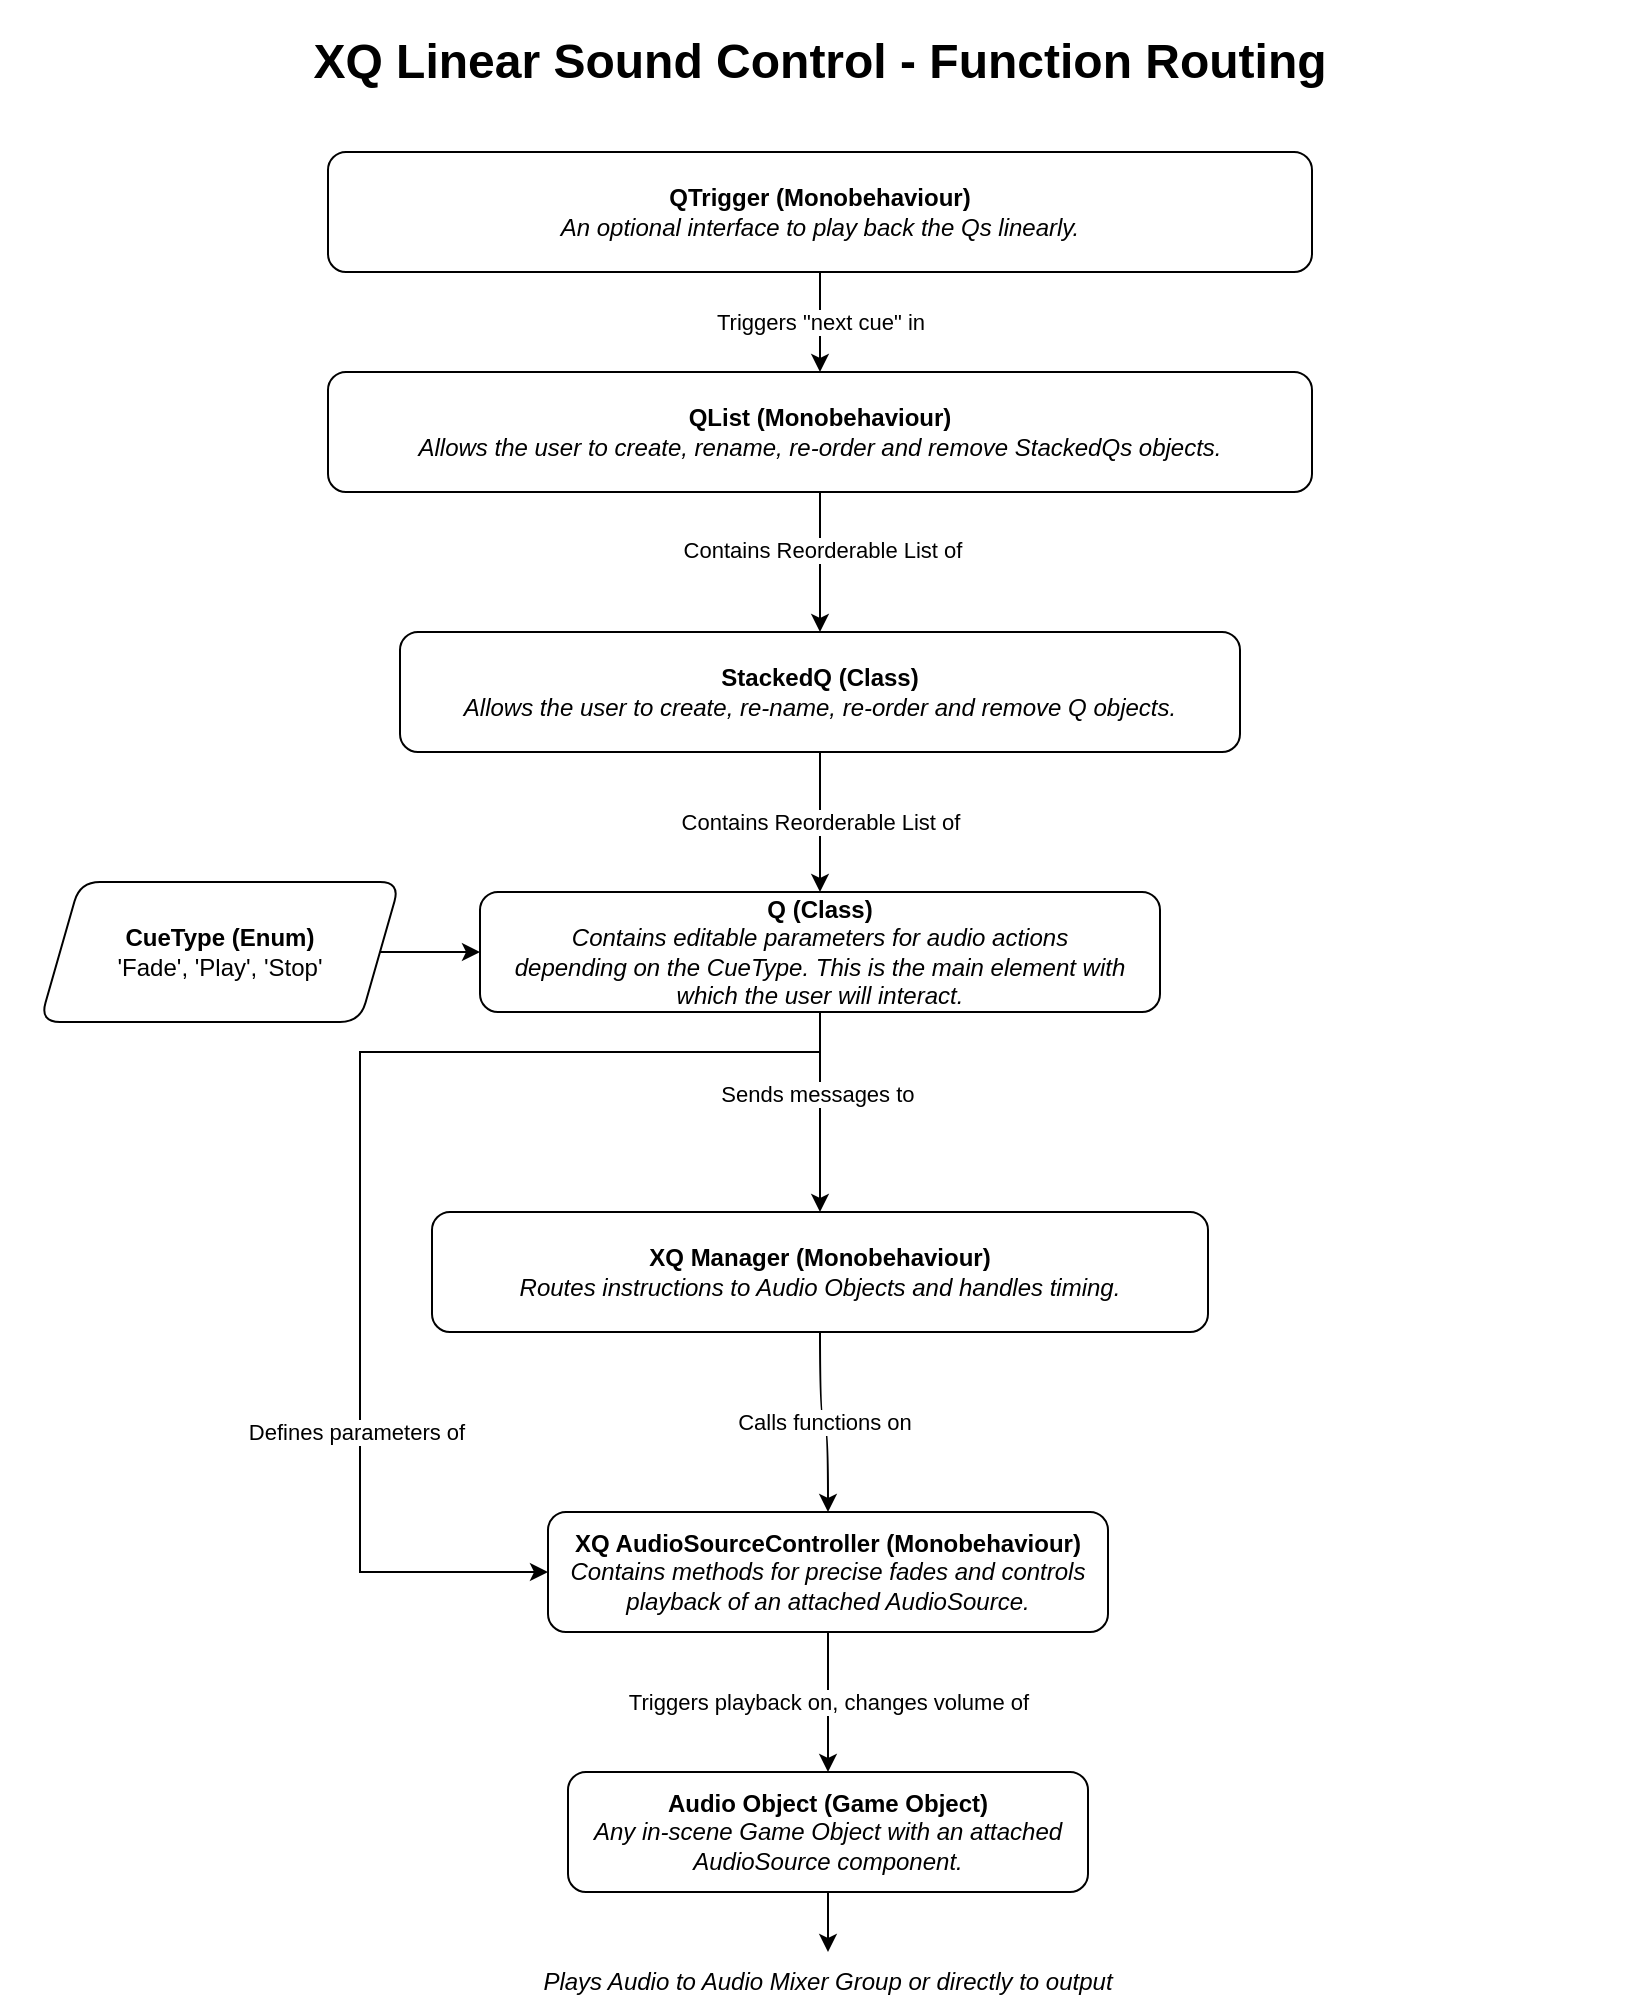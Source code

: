 <mxfile version="15.4.0" type="device"><diagram id="MP7kBfNuqDRJngiuHE9i" name="Page-1"><mxGraphModel dx="749" dy="556" grid="1" gridSize="10" guides="1" tooltips="1" connect="1" arrows="1" fold="1" page="1" pageScale="1" pageWidth="827" pageHeight="1169" math="0" shadow="0"><root><mxCell id="0"/><mxCell id="1" parent="0"/><mxCell id="opBX67wXUzG1_17Lbi7_-19" value="&amp;nbsp;Calls functions on&amp;nbsp;" style="edgeStyle=orthogonalEdgeStyle;orthogonalLoop=1;jettySize=auto;html=1;curved=1;" edge="1" parent="1" source="opBX67wXUzG1_17Lbi7_-2" target="opBX67wXUzG1_17Lbi7_-18"><mxGeometry relative="1" as="geometry"/></mxCell><mxCell id="opBX67wXUzG1_17Lbi7_-2" value="&lt;b&gt;XQ Manager&lt;/b&gt;&lt;b&gt;&amp;nbsp;(Monobehaviour)&lt;/b&gt;&lt;b&gt;&lt;br&gt;&lt;/b&gt;&lt;i&gt;Routes instructions to Audio Objects and handles timing.&lt;/i&gt;" style="whiteSpace=wrap;html=1;rounded=1;" vertex="1" parent="1"><mxGeometry x="216" y="610" width="388" height="60" as="geometry"/></mxCell><mxCell id="opBX67wXUzG1_17Lbi7_-6" style="edgeStyle=orthogonalEdgeStyle;orthogonalLoop=1;jettySize=auto;html=1;curved=1;" edge="1" parent="1" source="opBX67wXUzG1_17Lbi7_-3" target="opBX67wXUzG1_17Lbi7_-4"><mxGeometry relative="1" as="geometry"/></mxCell><mxCell id="opBX67wXUzG1_17Lbi7_-13" value="Contains Reorderable&amp;nbsp;List of" style="edgeLabel;html=1;align=center;verticalAlign=middle;resizable=0;points=[];rounded=1;" vertex="1" connectable="0" parent="opBX67wXUzG1_17Lbi7_-6"><mxGeometry x="-0.189" y="1" relative="1" as="geometry"><mxPoint as="offset"/></mxGeometry></mxCell><mxCell id="opBX67wXUzG1_17Lbi7_-3" value="&lt;b&gt;QList&lt;/b&gt;&lt;b&gt;&amp;nbsp;(Monobehaviour)&lt;/b&gt;&lt;br&gt;&lt;i&gt;Allows the user to create, rename, re-order and remove StackedQs objects.&lt;/i&gt;" style="whiteSpace=wrap;html=1;rounded=1;" vertex="1" parent="1"><mxGeometry x="164" y="190" width="492" height="60" as="geometry"/></mxCell><mxCell id="opBX67wXUzG1_17Lbi7_-7" value="Contains Reorderable List of" style="edgeStyle=orthogonalEdgeStyle;orthogonalLoop=1;jettySize=auto;html=1;curved=1;" edge="1" parent="1" source="opBX67wXUzG1_17Lbi7_-4" target="opBX67wXUzG1_17Lbi7_-5"><mxGeometry relative="1" as="geometry"/></mxCell><mxCell id="opBX67wXUzG1_17Lbi7_-4" value="&lt;b&gt;StackedQ (Class)&lt;/b&gt;&lt;br&gt;&lt;i&gt;Allows the user to create, re-name, re-order and remove Q objects.&lt;/i&gt;" style="whiteSpace=wrap;html=1;rounded=1;" vertex="1" parent="1"><mxGeometry x="200" y="320" width="420" height="60" as="geometry"/></mxCell><mxCell id="opBX67wXUzG1_17Lbi7_-8" style="edgeStyle=orthogonalEdgeStyle;orthogonalLoop=1;jettySize=auto;html=1;curved=1;" edge="1" parent="1" source="opBX67wXUzG1_17Lbi7_-5" target="opBX67wXUzG1_17Lbi7_-2"><mxGeometry relative="1" as="geometry"/></mxCell><mxCell id="opBX67wXUzG1_17Lbi7_-14" value="Sends messages to&amp;nbsp;" style="edgeLabel;html=1;align=center;verticalAlign=middle;resizable=0;points=[];rounded=1;" vertex="1" connectable="0" parent="opBX67wXUzG1_17Lbi7_-8"><mxGeometry x="-0.181" relative="1" as="geometry"><mxPoint as="offset"/></mxGeometry></mxCell><mxCell id="opBX67wXUzG1_17Lbi7_-39" style="edgeStyle=orthogonalEdgeStyle;rounded=0;orthogonalLoop=1;jettySize=auto;html=1;entryX=0;entryY=0.5;entryDx=0;entryDy=0;strokeColor=default;" edge="1" parent="1" target="opBX67wXUzG1_17Lbi7_-18"><mxGeometry relative="1" as="geometry"><mxPoint x="410" y="530" as="sourcePoint"/><Array as="points"><mxPoint x="180" y="530"/><mxPoint x="180" y="790"/></Array></mxGeometry></mxCell><mxCell id="opBX67wXUzG1_17Lbi7_-40" value="Defines parameters of" style="edgeLabel;html=1;align=center;verticalAlign=middle;resizable=0;points=[];rotation=0;" vertex="1" connectable="0" parent="opBX67wXUzG1_17Lbi7_-39"><mxGeometry x="0.39" y="-2" relative="1" as="geometry"><mxPoint y="14" as="offset"/></mxGeometry></mxCell><mxCell id="opBX67wXUzG1_17Lbi7_-5" value="&lt;b&gt;Q (Class)&lt;br&gt;&lt;/b&gt;&lt;i&gt;Contains editable parameters for audio actions &lt;br&gt;depending on the CueType. This is the main element with which the user will interact.&lt;/i&gt;" style="whiteSpace=wrap;html=1;rounded=1;" vertex="1" parent="1"><mxGeometry x="240" y="450" width="340" height="60" as="geometry"/></mxCell><mxCell id="opBX67wXUzG1_17Lbi7_-29" style="edgeStyle=orthogonalEdgeStyle;orthogonalLoop=1;jettySize=auto;html=1;entryX=0;entryY=0.5;entryDx=0;entryDy=0;curved=1;" edge="1" parent="1" source="opBX67wXUzG1_17Lbi7_-11" target="opBX67wXUzG1_17Lbi7_-5"><mxGeometry relative="1" as="geometry"/></mxCell><mxCell id="opBX67wXUzG1_17Lbi7_-11" value="&lt;b&gt;CueType (Enum)&lt;/b&gt;&lt;br&gt;'Fade', 'Play', 'Stop'" style="shape=parallelogram;perimeter=parallelogramPerimeter;whiteSpace=wrap;html=1;fixedSize=1;rounded=1;" vertex="1" parent="1"><mxGeometry x="20" y="445" width="180" height="70" as="geometry"/></mxCell><mxCell id="opBX67wXUzG1_17Lbi7_-45" style="edgeStyle=orthogonalEdgeStyle;rounded=0;orthogonalLoop=1;jettySize=auto;html=1;strokeColor=default;entryX=0.5;entryY=0;entryDx=0;entryDy=0;" edge="1" parent="1" source="opBX67wXUzG1_17Lbi7_-15" target="opBX67wXUzG1_17Lbi7_-46"><mxGeometry relative="1" as="geometry"><mxPoint x="414" y="1050" as="targetPoint"/></mxGeometry></mxCell><mxCell id="opBX67wXUzG1_17Lbi7_-15" value="&lt;b&gt;Audio Object (Game Object)&lt;br&gt;&lt;/b&gt;&lt;i&gt;Any in-scene Game Object with an attached AudioSource component.&lt;/i&gt;" style="whiteSpace=wrap;html=1;rounded=1;" vertex="1" parent="1"><mxGeometry x="284" y="890" width="260" height="60" as="geometry"/></mxCell><mxCell id="opBX67wXUzG1_17Lbi7_-22" value="Triggers playback on, changes volume of" style="edgeStyle=orthogonalEdgeStyle;orthogonalLoop=1;jettySize=auto;html=1;entryX=0.5;entryY=0;entryDx=0;entryDy=0;curved=1;" edge="1" parent="1" source="opBX67wXUzG1_17Lbi7_-18" target="opBX67wXUzG1_17Lbi7_-15"><mxGeometry relative="1" as="geometry"/></mxCell><mxCell id="opBX67wXUzG1_17Lbi7_-18" value="&lt;b&gt;XQ AudioSourceController&lt;/b&gt;&lt;b&gt;&amp;nbsp;(Monobehaviour)&lt;/b&gt;&lt;b&gt;&lt;br&gt;&lt;/b&gt;&lt;i&gt;Contains methods for precise fades and controls playback of an attached AudioSource.&lt;/i&gt;" style="whiteSpace=wrap;html=1;rounded=1;" vertex="1" parent="1"><mxGeometry x="274" y="760" width="280" height="60" as="geometry"/></mxCell><mxCell id="opBX67wXUzG1_17Lbi7_-25" value="&lt;h1&gt;XQ Linear Sound Control - Function Routing&lt;/h1&gt;" style="text;html=1;strokeColor=none;fillColor=none;align=center;verticalAlign=middle;whiteSpace=wrap;fontStyle=1;rounded=1;" vertex="1" parent="1"><mxGeometry y="20" width="820" height="30" as="geometry"/></mxCell><mxCell id="opBX67wXUzG1_17Lbi7_-44" value="Triggers &quot;next cue&quot; in" style="edgeStyle=orthogonalEdgeStyle;rounded=0;orthogonalLoop=1;jettySize=auto;html=1;strokeColor=default;" edge="1" parent="1" source="opBX67wXUzG1_17Lbi7_-43" target="opBX67wXUzG1_17Lbi7_-3"><mxGeometry relative="1" as="geometry"/></mxCell><mxCell id="opBX67wXUzG1_17Lbi7_-43" value="&lt;b&gt;QTrigger (Monobehaviour)&lt;/b&gt;&lt;br&gt;&lt;i&gt;An optional interface to play back the Qs linearly.&lt;/i&gt;" style="whiteSpace=wrap;html=1;rounded=1;" vertex="1" parent="1"><mxGeometry x="164" y="80" width="492" height="60" as="geometry"/></mxCell><mxCell id="opBX67wXUzG1_17Lbi7_-46" value="&lt;i&gt;Plays Audio to Audio Mixer Group or directly to output&lt;/i&gt;" style="text;html=1;strokeColor=none;fillColor=none;align=center;verticalAlign=middle;whiteSpace=wrap;rounded=0;" vertex="1" parent="1"><mxGeometry x="188" y="980" width="452" height="30" as="geometry"/></mxCell></root></mxGraphModel></diagram></mxfile>